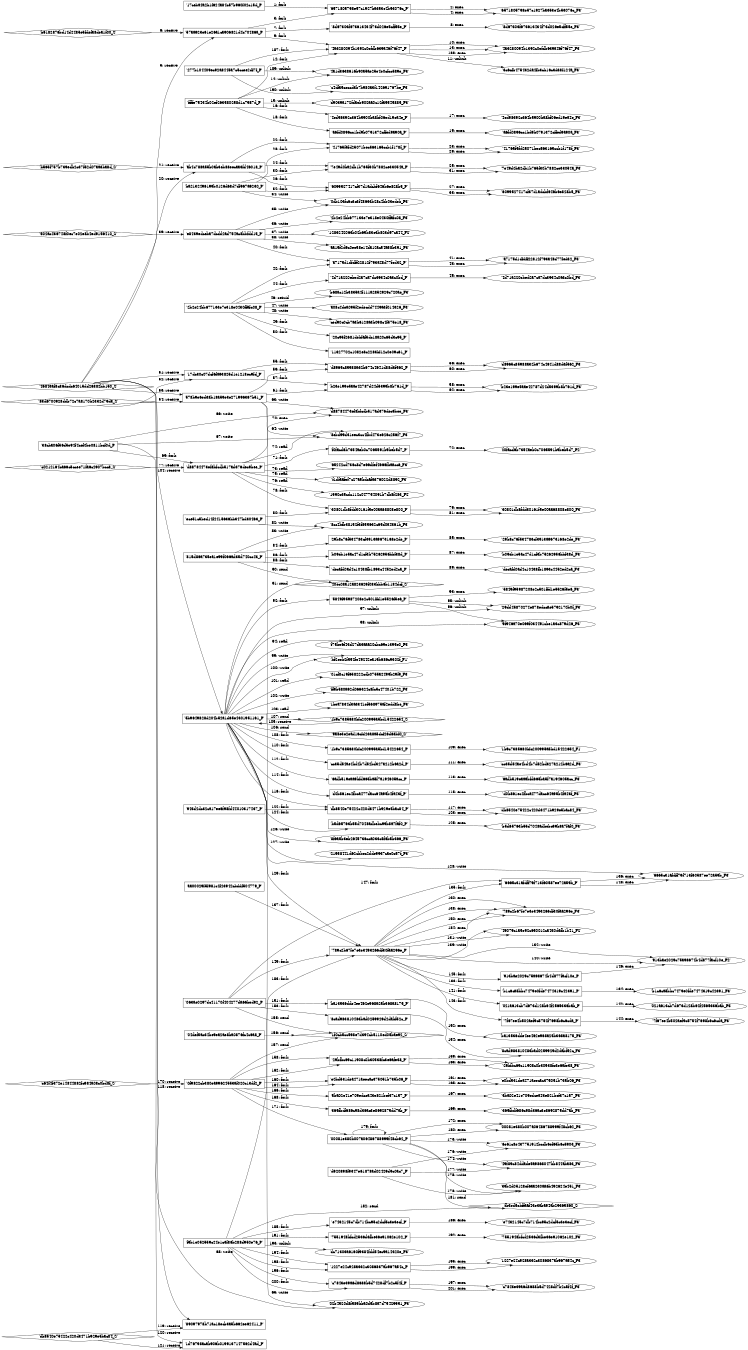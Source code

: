digraph "D:\Learning\Paper\apt\基于CTI的攻击预警\Dataset\攻击图\ASGfromALLCTI\Analyzing attacks taking advantage of the Exchange Server vulnerabilities.dot" {
rankdir="LR"
size="9"
fixedsize="false"
splines="true"
nodesep=0.3
ranksep=0
fontsize=10
overlap="scalexy"
engine= "neato"
	"'17ceba4a2b1f624a84c57b960f02c15d_P'" [node_type=Process shape=box]
	"'6571805798e57c1927ba353e4b53076c_P'" [node_type=Process shape=box]
	"'17ceba4a2b1f624a84c57b960f02c15d_P'" -> "'6571805798e57c1927ba353e4b53076c_P'" [label="1: fork"]
	"'6571805798e57c1927ba353e4b53076c_P'" [node_type=Process shape=box]
	"'6571805798e57c1927ba353e4b53076c_F3'" [node_type=File shape=ellipse]
	"'6571805798e57c1927ba353e4b53076c_P'" -> "'6571805798e57c1927ba353e4b53076c_F3'" [label="2: exec"]
	"'57aa923e61e26a1ca906821d4c70486a_P'" [node_type=Process shape=box]
	"'6571805798e57c1927ba353e4b53076c_P'" [node_type=Process shape=box]
	"'57aa923e61e26a1ca906821d4c70486a_P'" -> "'6571805798e57c1927ba353e4b53076c_P'" [label="3: fork"]
	"'6571805798e57c1927ba353e4b53076c_P'" [node_type=Process shape=box]
	"'6571805798e57c1927ba353e4b53076c_F3'" [node_type=File shape=ellipse]
	"'6571805798e57c1927ba353e4b53076c_P'" -> "'6571805798e57c1927ba353e4b53076c_F3'" [label="4: exec"]
	"'57aa923e61e26a1ca906821d4c70486a_P'" [node_type=Process shape=box]
	"'46843af8c86dcdc64015dd26882bb150_S'" [node_type=Socket shape=diamond]
	"'46843af8c86dcdc64015dd26882bb150_S'" -> "'57aa923e61e26a1ca906821d4c70486a_P'" [label="5: receive"]
	"'57aa923e61e26a1ca906821d4c70486a_P'" [node_type=Process shape=box]
	"'b6182876bd14d2485e5fdefa8dea1f00_S'" [node_type=Socket shape=diamond]
	"'b6182876bd14d2485e5fdefa8dea1f00_S'" -> "'57aa923e61e26a1ca906821d4c70486a_P'" [label="6: receive"]
	"'57aa923e61e26a1ca906821d4c70486a_P'" [node_type=Process shape=box]
	"'8d67303f673613434f73d026e5cff55e_P'" [node_type=Process shape=box]
	"'57aa923e61e26a1ca906821d4c70486a_P'" -> "'8d67303f673613434f73d026e5cff55e_P'" [label="7: fork"]
	"'8d67303f673613434f73d026e5cff55e_P'" [node_type=Process shape=box]
	"'8d67303f673613434f73d026e5cff55e_F3'" [node_type=File shape=ellipse]
	"'8d67303f673613434f73d026e5cff55e_P'" -> "'8d67303f673613434f73d026e5cff55e_F3'" [label="8: exec"]
	"'57aa923e61e26a1ca906821d4c70486a_P'" [node_type=Process shape=box]
	"'4a3280094b1392c0efdb639a46f76f47_P'" [node_type=Process shape=box]
	"'57aa923e61e26a1ca906821d4c70486a_P'" -> "'4a3280094b1392c0efdb639a46f76f47_P'" [label="9: fork"]
	"'4a3280094b1392c0efdb639a46f76f47_P'" [node_type=Process shape=box]
	"'4a3280094b1392c0efdb639a46f76f47_F3'" [node_type=File shape=ellipse]
	"'4a3280094b1392c0efdb639a46f76f47_P'" -> "'4a3280094b1392c0efdb639a46f76f47_F3'" [label="10: exec"]
	"'3c6cfb475432da4fb3cb16c3d38f124a_F3'" [node_type=file shape=ellipse]
	"'4a3280094b1392c0efdb639a46f76f47_P'" [node_type=Process shape=box]
	"'4a3280094b1392c0efdb639a46f76f47_P'" -> "'3c6cfb475432da4fb3cb16c3d38f124a_F3'" [label="11: unlink"]
	"'ffffe75434b02ef263580258d1c7987d_P'" [node_type=Process shape=box]
	"'4a3280094b1392c0efdb639a46f76f47_P'" [node_type=Process shape=box]
	"'ffffe75434b02ef263580258d1c7987d_P'" -> "'4a3280094b1392c0efdb639a46f76f47_P'" [label="12: fork"]
	"'4a3280094b1392c0efdb639a46f76f47_P'" [node_type=Process shape=box]
	"'4a3280094b1392c0efdb639a46f76f47_F3'" [node_type=File shape=ellipse]
	"'4a3280094b1392c0efdb639a46f76f47_P'" -> "'4a3280094b1392c0efdb639a46f76f47_F3'" [label="13: exec"]
	"'4a1d3638616b90a5ae25e4e0cfcc589e_F3'" [node_type=file shape=ellipse]
	"'ffffe75434b02ef263580258d1c7987d_P'" [node_type=Process shape=box]
	"'ffffe75434b02ef263580258d1c7987d_P'" -> "'4a1d3638616b90a5ae25e4e0cfcc589e_F3'" [label="14: unlink"]
	"'d9039a172fdaeb902aa0c12fa5545885_F3'" [node_type=file shape=ellipse]
	"'ffffe75434b02ef263580258d1c7987d_P'" [node_type=Process shape=box]
	"'ffffe75434b02ef263580258d1c7987d_P'" -> "'d9039a172fdaeb902aa0c12fa5545885_F3'" [label="15: unlink"]
	"'ffffe75434b02ef263580258d1c7987d_P'" [node_type=Process shape=box]
	"'4ed98392c364b5900ba8bf06ed19ea4e_P'" [node_type=Process shape=box]
	"'ffffe75434b02ef263580258d1c7987d_P'" -> "'4ed98392c364b5900ba8bf06ed19ea4e_P'" [label="16: fork"]
	"'4ed98392c364b5900ba8bf06ed19ea4e_P'" [node_type=Process shape=box]
	"'4ed98392c364b5900ba8bf06ed19ea4e_F3'" [node_type=File shape=ellipse]
	"'4ed98392c364b5900ba8bf06ed19ea4e_P'" -> "'4ed98392c364b5900ba8bf06ed19ea4e_F3'" [label="17: exec"]
	"'ffffe75434b02ef263580258d1c7987d_P'" [node_type=Process shape=box]
	"'a6fd0896cc1bd9b0791372cffed9a90a_P'" [node_type=Process shape=box]
	"'ffffe75434b02ef263580258d1c7987d_P'" -> "'a6fd0896cc1bd9b0791372cffed9a90a_P'" [label="18: fork"]
	"'a6fd0896cc1bd9b0791372cffed9a90a_P'" [node_type=Process shape=box]
	"'a6fd0896cc1bd9b0791372cffed9a90a_F3'" [node_type=File shape=ellipse]
	"'a6fd0896cc1bd9b0791372cffed9a90a_P'" -> "'a6fd0896cc1bd9b0791372cffed9a90a_F3'" [label="19: exec"]
	"'ab4c788a55b0ab3eb88eecaa3fd46018_P'" [node_type=Process shape=box]
	"'46843af8c86dcdc64015dd26882bb150_S'" [node_type=Socket shape=diamond]
	"'46843af8c86dcdc64015dd26882bb150_S'" -> "'ab4c788a55b0ab3eb88eecaa3fd46018_P'" [label="20: receive"]
	"'ab4c788a55b0ab3eb88eecaa3fd46018_P'" [node_type=Process shape=box]
	"'b565f757b739edb2c37f52d07aa3ba8d_S'" [node_type=Socket shape=diamond]
	"'b565f757b739edb2c37f52d07aa3ba8d_S'" -> "'ab4c788a55b0ab3eb88eecaa3fd46018_P'" [label="21: receive"]
	"'ab4c788a55b0ab3eb88eecaa3fd46018_P'" [node_type=Process shape=box]
	"'41765f5fd25071bec563165ccb1f178f_P'" [node_type=Process shape=box]
	"'ab4c788a55b0ab3eb88eecaa3fd46018_P'" -> "'41765f5fd25071bec563165ccb1f178f_P'" [label="22: fork"]
	"'41765f5fd25071bec563165ccb1f178f_P'" [node_type=Process shape=box]
	"'41765f5fd25071bec563165ccb1f178f_F3'" [node_type=File shape=ellipse]
	"'41765f5fd25071bec563165ccb1f178f_P'" -> "'41765f5fd25071bec563165ccb1f178f_F3'" [label="23: exec"]
	"'ab4c788a55b0ab3eb88eecaa3fd46018_P'" [node_type=Process shape=box]
	"'7e49d0ba2db1b765f30b7882ce33054a_P'" [node_type=Process shape=box]
	"'ab4c788a55b0ab3eb88eecaa3fd46018_P'" -> "'7e49d0ba2db1b765f30b7882ce33054a_P'" [label="24: fork"]
	"'7e49d0ba2db1b765f30b7882ce33054a_P'" [node_type=Process shape=box]
	"'7e49d0ba2db1b765f30b7882ce33054a_F3'" [node_type=File shape=ellipse]
	"'7e49d0ba2db1b765f30b7882ce33054a_P'" -> "'7e49d0ba2db1b765f30b7882ce33054a_F3'" [label="25: exec"]
	"'ab4c788a55b0ab3eb88eecaa3fd46018_P'" [node_type=Process shape=box]
	"'6099527417cf37d1adcbf646b6e828b5_P'" [node_type=Process shape=box]
	"'ab4c788a55b0ab3eb88eecaa3fd46018_P'" -> "'6099527417cf37d1adcbf646b6e828b5_P'" [label="26: fork"]
	"'6099527417cf37d1adcbf646b6e828b5_P'" [node_type=Process shape=box]
	"'6099527417cf37d1adcbf646b6e828b5_F3'" [node_type=File shape=ellipse]
	"'6099527417cf37d1adcbf646b6e828b5_P'" -> "'6099527417cf37d1adcbf646b6e828b5_F3'" [label="27: exec"]
	"'ba2132496199b0126d68d7df967a9230_P'" [node_type=Process shape=box]
	"'41765f5fd25071bec563165ccb1f178f_P'" [node_type=Process shape=box]
	"'ba2132496199b0126d68d7df967a9230_P'" -> "'41765f5fd25071bec563165ccb1f178f_P'" [label="28: fork"]
	"'41765f5fd25071bec563165ccb1f178f_P'" [node_type=Process shape=box]
	"'41765f5fd25071bec563165ccb1f178f_F3'" [node_type=File shape=ellipse]
	"'41765f5fd25071bec563165ccb1f178f_P'" -> "'41765f5fd25071bec563165ccb1f178f_F3'" [label="29: exec"]
	"'ba2132496199b0126d68d7df967a9230_P'" [node_type=Process shape=box]
	"'7e49d0ba2db1b765f30b7882ce33054a_P'" [node_type=Process shape=box]
	"'ba2132496199b0126d68d7df967a9230_P'" -> "'7e49d0ba2db1b765f30b7882ce33054a_P'" [label="30: fork"]
	"'7e49d0ba2db1b765f30b7882ce33054a_P'" [node_type=Process shape=box]
	"'7e49d0ba2db1b765f30b7882ce33054a_F3'" [node_type=File shape=ellipse]
	"'7e49d0ba2db1b765f30b7882ce33054a_P'" -> "'7e49d0ba2db1b765f30b7882ce33054a_F3'" [label="31: exec"]
	"'ba2132496199b0126d68d7df967a9230_P'" [node_type=Process shape=box]
	"'6099527417cf37d1adcbf646b6e828b5_P'" [node_type=Process shape=box]
	"'ba2132496199b0126d68d7df967a9230_P'" -> "'6099527417cf37d1adcbf646b6e828b5_P'" [label="32: fork"]
	"'6099527417cf37d1adcbf646b6e828b5_P'" [node_type=Process shape=box]
	"'6099527417cf37d1adcbf646b6e828b5_F3'" [node_type=File shape=ellipse]
	"'6099527417cf37d1adcbf646b6e828b5_P'" -> "'6099527417cf37d1adcbf646b6e828b5_F3'" [label="33: exec"]
	"'0db103fc6c3c3f48633b28c4bb03edeb_F3'" [node_type=file shape=ellipse]
	"'ba2132496199b0126d68d7df967a9230_P'" [node_type=Process shape=box]
	"'ba2132496199b0126d68d7df967a9230_P'" -> "'0db103fc6c3c3f48633b28c4bb03edeb_F3'" [label="34: write"]
	"'0db103fc6c3c3f48633b28c4bb03edeb_F3'" [node_type=file shape=ellipse]
	"'e8439edceba7dcdd2ad754ac8bbfdd15_P'" [node_type=Process shape=box]
	"'e8439edceba7dcdd2ad754ac8bbfdd15_P'" -> "'0db103fc6c3c3f48633b28c4bb03edeb_F3'" [label="35: write"]
	"'2b2e24bb677133e7e318e0430ffafc08_F3'" [node_type=file shape=ellipse]
	"'e8439edceba7dcdd2ad754ac8bbfdd15_P'" [node_type=Process shape=box]
	"'e8439edceba7dcdd2ad754ac8bbfdd15_P'" -> "'2b2e24bb677133e7e318e0430ffafc08_F3'" [label="36: write"]
	"'1283242063b02b65b83e3b823d97ca44_F2'" [node_type=file shape=ellipse]
	"'e8439edceba7dcdd2ad754ac8bbfdd15_P'" [node_type=Process shape=box]
	"'e8439edceba7dcdd2ad754ac8bbfdd15_P'" -> "'1283242063b02b65b83e3b823d97ca44_F2'" [label="37: write"]
	"'aa15f2d9c0ee58e14da12ac54a58b391_F3'" [node_type=file shape=ellipse]
	"'e8439edceba7dcdd2ad754ac8bbfdd15_P'" [node_type=Process shape=box]
	"'e8439edceba7dcdd2ad754ac8bbfdd15_P'" -> "'aa15f2d9c0ee58e14da12ac54a58b391_F3'" [label="38: write"]
	"'e8439edceba7dcdd2ad754ac8bbfdd15_P'" [node_type=Process shape=box]
	"'502ac436748f0ec7e02e8b4ed9156410_S'" [node_type=Socket shape=diamond]
	"'502ac436748f0ec7e02e8b4ed9156410_S'" -> "'e8439edceba7dcdd2ad754ac8bbfdd15_P'" [label="39: receive"]
	"'e8439edceba7dcdd2ad754ac8bbfdd15_P'" [node_type=Process shape=box]
	"'a7175d1dfdff22812f793a48d77fed32_P'" [node_type=Process shape=box]
	"'e8439edceba7dcdd2ad754ac8bbfdd15_P'" -> "'a7175d1dfdff22812f793a48d77fed32_P'" [label="40: fork"]
	"'a7175d1dfdff22812f793a48d77fed32_P'" [node_type=Process shape=box]
	"'a7175d1dfdff22812f793a48d77fed32_F3'" [node_type=File shape=ellipse]
	"'a7175d1dfdff22812f793a48d77fed32_P'" -> "'a7175d1dfdff22812f793a48d77fed32_F3'" [label="41: exec"]
	"'2b2e24bb677133e7e318e0430ffafc08_P'" [node_type=Process shape=box]
	"'a7175d1dfdff22812f793a48d77fed32_P'" [node_type=Process shape=box]
	"'2b2e24bb677133e7e318e0430ffafc08_P'" -> "'a7175d1dfdff22812f793a48d77fed32_P'" [label="42: fork"]
	"'a7175d1dfdff22812f793a48d77fed32_P'" [node_type=Process shape=box]
	"'a7175d1dfdff22812f793a48d77fed32_F3'" [node_type=File shape=ellipse]
	"'a7175d1dfdff22812f793a48d77fed32_P'" -> "'a7175d1dfdff22812f793a48d77fed32_F3'" [label="43: exec"]
	"'2b2e24bb677133e7e318e0430ffafc08_P'" [node_type=Process shape=box]
	"'4d71a220ebed2a7ca7dc3934c0a3c0bd_P'" [node_type=Process shape=box]
	"'2b2e24bb677133e7e318e0430ffafc08_P'" -> "'4d71a220ebed2a7ca7dc3934c0a3c0bd_P'" [label="44: fork"]
	"'4d71a220ebed2a7ca7dc3934c0a3c0bd_P'" [node_type=Process shape=box]
	"'4d71a220ebed2a7ca7dc3934c0a3c0bd_F3'" [node_type=File shape=ellipse]
	"'4d71a220ebed2a7ca7dc3934c0a3c0bd_P'" -> "'4d71a220ebed2a7ca7dc3934c0a3c0bd_F3'" [label="45: exec"]
	"'b68ac12b3835a4f111a2852929c720ae_F3'" [node_type=file shape=ellipse]
	"'2b2e24bb677133e7e318e0430ffafc08_P'" [node_type=Process shape=box]
	"'2b2e24bb677133e7e318e0430ffafc08_P'" -> "'b68ac12b3835a4f111a2852929c720ae_F3'" [label="46: setuid"]
	"'a08c4dea095f2edecdd7449a3f014326_F3'" [node_type=file shape=ellipse]
	"'2b2e24bb677133e7e318e0430ffafc08_P'" [node_type=Process shape=box]
	"'2b2e24bb677133e7e318e0430ffafc08_P'" -> "'a08c4dea095f2edecdd7449a3f014326_F3'" [label="47: write"]
	"'ced90c0cb7a3b6128a3b098c4f575e18_F3'" [node_type=file shape=ellipse]
	"'2b2e24bb677133e7e318e0430ffafc08_P'" [node_type=Process shape=box]
	"'2b2e24bb677133e7e318e0430ffafc08_P'" -> "'ced90c0cb7a3b6128a3b098c4f575e18_F3'" [label="48: write"]
	"'2b2e24bb677133e7e318e0430ffafc08_P'" [node_type=Process shape=box]
	"'20c95f2681debfaf5dc18a20c65d3c95_P'" [node_type=Process shape=box]
	"'2b2e24bb677133e7e318e0430ffafc08_P'" -> "'20c95f2681debfaf5dc18a20c65d3c95_P'" [label="49: fork"]
	"'2b2e24bb677133e7e318e0430ffafc08_P'" [node_type=Process shape=box]
	"'11327702c1082e8c2283bf12c0e09c61_P'" [node_type=Process shape=box]
	"'2b2e24bb677133e7e318e0430ffafc08_P'" -> "'11327702c1082e8c2283bf12c0e09c61_P'" [label="50: fork"]
	"'17dc30c07dcf6fa93825d1e1218ec9fd_P'" [node_type=Process shape=box]
	"'46843af8c86dcdc64015dd26882bb150_S'" [node_type=Socket shape=diamond]
	"'46843af8c86dcdc64015dd26882bb150_S'" -> "'17dc30c07dcf6fa93825d1e1218ec9fd_P'" [label="51: receive"]
	"'17dc30c07dcf6fa93825d1e1218ec9fd_P'" [node_type=Process shape=box]
	"'83d6700928ddb72c7a8170b2332d79d3_S'" [node_type=Socket shape=diamond]
	"'83d6700928ddb72c7a8170b2332d79d3_S'" -> "'17dc30c07dcf6fa93825d1e1218ec9fd_P'" [label="52: receive"]
	"'578b9e6ed38b18a59e3e271996367b51_P'" [node_type=Process shape=box]
	"'46843af8c86dcdc64015dd26882bb150_S'" [node_type=Socket shape=diamond]
	"'46843af8c86dcdc64015dd26882bb150_S'" -> "'578b9e6ed38b18a59e3e271996367b51_P'" [label="53: receive"]
	"'578b9e6ed38b18a59e3e271996367b51_P'" [node_type=Process shape=box]
	"'83d6700928ddb72c7a8170b2332d79d3_S'" [node_type=Socket shape=diamond]
	"'83d6700928ddb72c7a8170b2332d79d3_S'" -> "'578b9e6ed38b18a59e3e271996367b51_P'" [label="54: receive"]
	"'17dc30c07dcf6fa93825d1e1218ec9fd_P'" [node_type=Process shape=box]
	"'d8965c85988a32b674c4641d88d3f562_P'" [node_type=Process shape=box]
	"'17dc30c07dcf6fa93825d1e1218ec9fd_P'" -> "'d8965c85988a32b674c4641d88d3f562_P'" [label="55: fork"]
	"'d8965c85988a32b674c4641d88d3f562_P'" [node_type=Process shape=box]
	"'d8965c85988a32b674c4641d88d3f562_F3'" [node_type=File shape=ellipse]
	"'d8965c85988a32b674c4641d88d3f562_P'" -> "'d8965c85988a32b674c4641d88d3f562_F3'" [label="56: exec"]
	"'17dc30c07dcf6fa93825d1e1218ec9fd_P'" [node_type=Process shape=box]
	"'b23e199e5aae42787d24d5399b8b761d_P'" [node_type=Process shape=box]
	"'17dc30c07dcf6fa93825d1e1218ec9fd_P'" -> "'b23e199e5aae42787d24d5399b8b761d_P'" [label="57: fork"]
	"'b23e199e5aae42787d24d5399b8b761d_P'" [node_type=Process shape=box]
	"'b23e199e5aae42787d24d5399b8b761d_F3'" [node_type=File shape=ellipse]
	"'b23e199e5aae42787d24d5399b8b761d_P'" -> "'b23e199e5aae42787d24d5399b8b761d_F3'" [label="58: exec"]
	"'578b9e6ed38b18a59e3e271996367b51_P'" [node_type=Process shape=box]
	"'d8965c85988a32b674c4641d88d3f562_P'" [node_type=Process shape=box]
	"'578b9e6ed38b18a59e3e271996367b51_P'" -> "'d8965c85988a32b674c4641d88d3f562_P'" [label="59: fork"]
	"'d8965c85988a32b674c4641d88d3f562_P'" [node_type=Process shape=box]
	"'d8965c85988a32b674c4641d88d3f562_F3'" [node_type=File shape=ellipse]
	"'d8965c85988a32b674c4641d88d3f562_P'" -> "'d8965c85988a32b674c4641d88d3f562_F3'" [label="60: exec"]
	"'578b9e6ed38b18a59e3e271996367b51_P'" [node_type=Process shape=box]
	"'b23e199e5aae42787d24d5399b8b761d_P'" [node_type=Process shape=box]
	"'578b9e6ed38b18a59e3e271996367b51_P'" -> "'b23e199e5aae42787d24d5399b8b761d_P'" [label="61: fork"]
	"'b23e199e5aae42787d24d5399b8b761d_P'" [node_type=Process shape=box]
	"'b23e199e5aae42787d24d5399b8b761d_F3'" [node_type=File shape=ellipse]
	"'b23e199e5aae42787d24d5399b8b761d_P'" -> "'b23e199e5aae42787d24d5399b8b761d_F3'" [label="62: exec"]
	"'d88784473ef8bfcdb517ad376dec9bee_F3'" [node_type=file shape=ellipse]
	"'578b9e6ed38b18a59e3e271996367b51_P'" [node_type=Process shape=box]
	"'578b9e6ed38b18a59e3e271996367b51_P'" -> "'d88784473ef8bfcdb517ad376dec9bee_F3'" [label="63: write"]
	"'8ebd99d31eec3cc4fbd473e626c256f7_F3'" [node_type=file shape=ellipse]
	"'578b9e6ed38b18a59e3e271996367b51_P'" [node_type=Process shape=box]
	"'578b9e6ed38b18a59e3e271996367b51_P'" -> "'8ebd99d31eec3cc4fbd473e626c256f7_F3'" [label="64: write"]
	"'02b4520d8f589bba0d5b8a7d75429951_F3'" [node_type=file shape=ellipse]
	"'578b9e6ed38b18a59e3e271996367b51_P'" [node_type=Process shape=box]
	"'578b9e6ed38b18a59e3e271996367b51_P'" -> "'02b4520d8f589bba0d5b8a7d75429951_F3'" [label="65: write"]
	"'d88784473ef8bfcdb517ad376dec9bee_F3'" [node_type=file shape=ellipse]
	"'38cba06f56d5e94f4cef0be0811bcf0d_P'" [node_type=Process shape=box]
	"'38cba06f56d5e94f4cef0be0811bcf0d_P'" -> "'d88784473ef8bfcdb517ad376dec9bee_F3'" [label="66: write"]
	"'8ebd99d31eec3cc4fbd473e626c256f7_F3'" [node_type=file shape=ellipse]
	"'38cba06f56d5e94f4cef0be0811bcf0d_P'" [node_type=Process shape=box]
	"'38cba06f56d5e94f4cef0be0811bcf0d_P'" -> "'8ebd99d31eec3cc4fbd473e626c256f7_F3'" [label="67: write"]
	"'02b4520d8f589bba0d5b8a7d75429951_F3'" [node_type=file shape=ellipse]
	"'38cba06f56d5e94f4cef0be0811bcf0d_P'" [node_type=Process shape=box]
	"'38cba06f56d5e94f4cef0be0811bcf0d_P'" -> "'02b4520d8f589bba0d5b8a7d75429951_F3'" [label="68: write"]
	"'38cba06f56d5e94f4cef0be0811bcf0d_P'" [node_type=Process shape=box]
	"'d88784473ef8bfcdb517ad376dec9bee_P'" [node_type=Process shape=box]
	"'38cba06f56d5e94f4cef0be0811bcf0d_P'" -> "'d88784473ef8bfcdb517ad376dec9bee_P'" [label="69: fork"]
	"'d88784473ef8bfcdb517ad376dec9bee_P'" [node_type=Process shape=box]
	"'d88784473ef8bfcdb517ad376dec9bee_F3'" [node_type=File shape=ellipse]
	"'d88784473ef8bfcdb517ad376dec9bee_P'" -> "'d88784473ef8bfcdb517ad376dec9bee_F3'" [label="70: exec"]
	"'d88784473ef8bfcdb517ad376dec9bee_P'" [node_type=Process shape=box]
	"'f0facd6b7354aeb0c7065591b9beb5d7_P'" [node_type=Process shape=box]
	"'d88784473ef8bfcdb517ad376dec9bee_P'" -> "'f0facd6b7354aeb0c7065591b9beb5d7_P'" [label="71: fork"]
	"'f0facd6b7354aeb0c7065591b9beb5d7_P'" [node_type=Process shape=box]
	"'f0facd6b7354aeb0c7065591b9beb5d7_F2'" [node_type=File shape=ellipse]
	"'f0facd6b7354aeb0c7065591b9beb5d7_P'" -> "'f0facd6b7354aeb0c7065591b9beb5d7_F2'" [label="72: exec"]
	"'65242cd736c8d7e66dfef4666fbaacc6_F3'" [node_type=file shape=ellipse]
	"'d88784473ef8bfcdb517ad376dec9bee_P'" [node_type=Process shape=box]
	"'d88784473ef8bfcdb517ad376dec9bee_P'" -> "'65242cd736c8d7e66dfef4666fbaacc6_F3'" [label="73: read"]
	"'8ebd99d31eec3cc4fbd473e626c256f7_F3'" [node_type=file shape=ellipse]
	"'d88784473ef8bfcdb517ad376dec9bee_P'" [node_type=Process shape=box]
	"'d88784473ef8bfcdb517ad376dec9bee_P'" -> "'8ebd99d31eec3cc4fbd473e626c256f7_F3'" [label="74: read"]
	"'f1dfaafef7c27a5bdcafa376022d8892_F3'" [node_type=file shape=ellipse]
	"'d88784473ef8bfcdb517ad376dec9bee_P'" [node_type=Process shape=box]
	"'d88784473ef8bfcdb517ad376dec9bee_P'" -> "'f1dfaafef7c27a5bdcafa376022d8892_F3'" [label="75: read"]
	"'1990c35cdc112c047754091b7db8f283_F2'" [node_type=file shape=ellipse]
	"'d88784473ef8bfcdb517ad376dec9bee_P'" [node_type=Process shape=box]
	"'d88784473ef8bfcdb517ad376dec9bee_P'" -> "'1990c35cdc112c047754091b7db8f283_F2'" [label="76: read"]
	"'d88784473ef8bfcdb517ad376dec9bee_P'" [node_type=Process shape=box]
	"'c0212164ca66c5ccee71fa6c2907bcc8_S'" [node_type=Socket shape=diamond]
	"'c0212164ca66c5ccee71fa6c2907bcc8_S'" -> "'d88784473ef8bfcdb517ad376dec9bee_P'" [label="77: receive"]
	"'d88784473ef8bfcdb517ad376dec9bee_P'" [node_type=Process shape=box]
	"'30801db8fdd30161f5e00aa68808e800_P'" [node_type=Process shape=box]
	"'d88784473ef8bfcdb517ad376dec9bee_P'" -> "'30801db8fdd30161f5e00aa68808e800_P'" [label="78: fork"]
	"'30801db8fdd30161f5e00aa68808e800_P'" [node_type=Process shape=box]
	"'30801db8fdd30161f5e00aa68808e800_F3'" [node_type=File shape=ellipse]
	"'30801db8fdd30161f5e00aa68808e800_P'" -> "'30801db8fdd30161f5e00aa68808e800_F3'" [label="79: exec"]
	"'ece51c5bed14f2415636bb347bd30463_P'" [node_type=Process shape=box]
	"'30801db8fdd30161f5e00aa68808e800_P'" [node_type=Process shape=box]
	"'ece51c5bed14f2415636bb347bd30463_P'" -> "'30801db8fdd30161f5e00aa68808e800_P'" [label="80: fork"]
	"'30801db8fdd30161f5e00aa68808e800_P'" [node_type=Process shape=box]
	"'30801db8fdd30161f5e00aa68808e800_F3'" [node_type=File shape=ellipse]
	"'30801db8fdd30161f5e00aa68808e800_P'" -> "'30801db8fdd30161f5e00aa68808e800_F3'" [label="81: exec"]
	"'8cc4bfb38152f3f855632c65d0a4361b_F3'" [node_type=file shape=ellipse]
	"'ece51c5bed14f2415636bb347bd30463_P'" [node_type=Process shape=box]
	"'ece51c5bed14f2415636bb347bd30463_P'" -> "'8cc4bfb38152f3f855632c65d0a4361b_F3'" [label="82: write"]
	"'8cc4bfb38152f3f855632c65d0a4361b_F3'" [node_type=file shape=ellipse]
	"'815d86a735ea1e99f066ad35d740cc43_P'" [node_type=Process shape=box]
	"'815d86a735ea1e99f066ad35d740cc43_P'" -> "'8cc4bfb38152f3f855632c65d0a4361b_F3'" [label="83: write"]
	"'815d86a735ea1e99f066ad35d740cc43_P'" [node_type=Process shape=box]
	"'29b8c76f534783cf3913a9673168e2de_P'" [node_type=Process shape=box]
	"'815d86a735ea1e99f066ad35d740cc43_P'" -> "'29b8c76f534783cf3913a9673168e2de_P'" [label="84: fork"]
	"'29b8c76f534783cf3913a9673168e2de_P'" [node_type=Process shape=box]
	"'29b8c76f534783cf3913a9673168e2de_F3'" [node_type=File shape=ellipse]
	"'29b8c76f534783cf3913a9673168e2de_P'" -> "'29b8c76f534783cf3913a9673168e2de_F3'" [label="85: exec"]
	"'815d86a735ea1e99f066ad35d740cc43_P'" [node_type=Process shape=box]
	"'b09eb1e5ac47d1cf3b75262956bbf38d_P'" [node_type=Process shape=box]
	"'815d86a735ea1e99f066ad35d740cc43_P'" -> "'b09eb1e5ac47d1cf3b75262956bbf38d_P'" [label="86: fork"]
	"'b09eb1e5ac47d1cf3b75262956bbf38d_P'" [node_type=Process shape=box]
	"'b09eb1e5ac47d1cf3b75262956bbf38d_F3'" [node_type=File shape=ellipse]
	"'b09eb1e5ac47d1cf3b75262956bbf38d_P'" -> "'b09eb1e5ac47d1cf3b75262956bbf38d_F3'" [label="87: exec"]
	"'815d86a735ea1e99f066ad35d740cc43_P'" [node_type=Process shape=box]
	"'decafd0ad4c10438fb1893c4452ed2ca_P'" [node_type=Process shape=box]
	"'815d86a735ea1e99f066ad35d740cc43_P'" -> "'decafd0ad4c10438fb1893c4452ed2ca_P'" [label="88: fork"]
	"'decafd0ad4c10438fb1893c4452ed2ca_P'" [node_type=Process shape=box]
	"'decafd0ad4c10438fb1893c4452ed2ca_F3'" [node_type=File shape=ellipse]
	"'decafd0ad4c10438fb1893c4452ed2ca_P'" -> "'decafd0ad4c10438fb1893c4452ed2ca_F3'" [label="89: exec"]
	"'40ec08a12a823629f083bbb6b1184dcf_S'" [node_type=Socket shape=diamond]
	"'815d86a735ea1e99f066ad35d740cc43_P'" [node_type=Process shape=box]
	"'815d86a735ea1e99f066ad35d740cc43_P'" -> "'40ec08a12a823629f083bbb6b1184dcf_S'" [label="90: send"]
	"'40ec08a12a823629f083bbb6b1184dcf_S'" [node_type=Socket shape=diamond]
	"'5b9649828d204b52a1d65e4301951161_P'" [node_type=Process shape=box]
	"'5b9649828d204b52a1d65e4301951161_P'" -> "'40ec08a12a823629f083bbb6b1184dcf_S'" [label="91: send"]
	"'5b9649828d204b52a1d65e4301951161_P'" [node_type=Process shape=box]
	"'5849f95987208e2c501ffd1e5526f5e6_P'" [node_type=Process shape=box]
	"'5b9649828d204b52a1d65e4301951161_P'" -> "'5849f95987208e2c501ffd1e5526f5e6_P'" [label="92: fork"]
	"'5849f95987208e2c501ffd1e5526f5e6_P'" [node_type=Process shape=box]
	"'5849f95987208e2c501ffd1e5526f5e6_F3'" [node_type=File shape=ellipse]
	"'5849f95987208e2c501ffd1e5526f5e6_P'" -> "'5849f95987208e2c501ffd1e5526f5e6_F3'" [label="93: exec"]
	"'f75be6f43d27da3aaa20cbc69e1395e0_F3'" [node_type=file shape=ellipse]
	"'5b9649828d204b52a1d65e4301951161_P'" [node_type=Process shape=box]
	"'5b9649828d204b52a1d65e4301951161_P'" -> "'f75be6f43d27da3aaa20cbc69e1395e0_F3'" [label="94: read"]
	"'29dd45870274e878edccae5792170b0f_F3'" [node_type=file shape=ellipse]
	"'5849f95987208e2c501ffd1e5526f5e6_P'" [node_type=Process shape=box]
	"'5849f95987208e2c501ffd1e5526f5e6_P'" -> "'29dd45870274e878edccae5792170b0f_F3'" [label="95: unlink"]
	"'9f946a70e069f034491cbe1a3c879d26_F3'" [node_type=file shape=ellipse]
	"'5849f95987208e2c501ffd1e5526f5e6_P'" [node_type=Process shape=box]
	"'5849f95987208e2c501ffd1e5526f5e6_P'" -> "'9f946a70e069f034491cbe1a3c879d26_F3'" [label="96: unlink"]
	"'29dd45870274e878edccae5792170b0f_F3'" [node_type=file shape=ellipse]
	"'5b9649828d204b52a1d65e4301951161_P'" [node_type=Process shape=box]
	"'5b9649828d204b52a1d65e4301951161_P'" -> "'29dd45870274e878edccae5792170b0f_F3'" [label="97: unlink"]
	"'9f946a70e069f034491cbe1a3c879d26_F3'" [node_type=file shape=ellipse]
	"'5b9649828d204b52a1d65e4301951161_P'" [node_type=Process shape=box]
	"'5b9649828d204b52a1d65e4301951161_P'" -> "'9f946a70e069f034491cbe1a3c879d26_F3'" [label="98: unlink"]
	"'bf2eeb2f554fe49242ea19b686c9302f_F1'" [node_type=file shape=ellipse]
	"'5b9649828d204b52a1d65e4301951161_P'" [node_type=Process shape=box]
	"'5b9649828d204b52a1d65e4301951161_P'" -> "'bf2eeb2f554fe49242ea19b686c9302f_F1'" [label="99: write"]
	"'bf2eeb2f554fe49242ea19b686c9302f_F1'" [node_type=file shape=ellipse]
	"'5b9649828d204b52a1d65e4301951161_P'" [node_type=Process shape=box]
	"'5b9649828d204b52a1d65e4301951161_P'" -> "'bf2eeb2f554fe49242ea19b686c9302f_F1'" [label="100: write"]
	"'01cf8c19f658222cdb0755a2499b29f9_F3'" [node_type=file shape=ellipse]
	"'5b9649828d204b52a1d65e4301951161_P'" [node_type=Process shape=box]
	"'5b9649828d204b52a1d65e4301951161_P'" -> "'01cf8c19f658222cdb0755a2499b29f9_F3'" [label="101: read"]
	"'ff9b580a92d066324c8fc5c47401b722_F3'" [node_type=file shape=ellipse]
	"'5b9649828d204b52a1d65e4301951161_P'" [node_type=Process shape=box]
	"'5b9649828d204b52a1d65e4301951161_P'" -> "'ff9b580a92d066324c8fc5c47401b722_F3'" [label="102: write"]
	"'1bea7834d3a3341ef568975af2edd8be_F3'" [node_type=file shape=ellipse]
	"'5b9649828d204b52a1d65e4301951161_P'" [node_type=Process shape=box]
	"'5b9649828d204b52a1d65e4301951161_P'" -> "'1bea7834d3a3341ef568975af2edd8be_F3'" [label="103: read"]
	"'5b9649828d204b52a1d65e4301951161_P'" [node_type=Process shape=box]
	"'46843af8c86dcdc64015dd26882bb150_S'" [node_type=Socket shape=diamond]
	"'46843af8c86dcdc64015dd26882bb150_S'" -> "'5b9649828d204b52a1d65e4301951161_P'" [label="104: receive"]
	"'5b9649828d204b52a1d65e4301951161_P'" [node_type=Process shape=box]
	"'1b9c7385680bfc200995a5bd15422654_S'" [node_type=Socket shape=diamond]
	"'1b9c7385680bfc200995a5bd15422654_S'" -> "'5b9649828d204b52a1d65e4301951161_P'" [label="105: receive"]
	"'9a8e3e2ead16cfd23a8a5dcf26d68bf0_S'" [node_type=Socket shape=diamond]
	"'5b9649828d204b52a1d65e4301951161_P'" [node_type=Process shape=box]
	"'5b9649828d204b52a1d65e4301951161_P'" -> "'9a8e3e2ead16cfd23a8a5dcf26d68bf0_S'" [label="106: send"]
	"'1b9c7385680bfc200995a5bd15422654_S'" [node_type=Socket shape=diamond]
	"'5b9649828d204b52a1d65e4301951161_P'" [node_type=Process shape=box]
	"'5b9649828d204b52a1d65e4301951161_P'" -> "'1b9c7385680bfc200995a5bd15422654_S'" [label="107: send"]
	"'5b9649828d204b52a1d65e4301951161_P'" [node_type=Process shape=box]
	"'1b9c7385680bfc200995a5bd15422654_P'" [node_type=Process shape=box]
	"'5b9649828d204b52a1d65e4301951161_P'" -> "'1b9c7385680bfc200995a5bd15422654_P'" [label="108: fork"]
	"'1b9c7385680bfc200995a5bd15422654_P'" [node_type=Process shape=box]
	"'1b9c7385680bfc200995a5bd15422654_F1'" [node_type=File shape=ellipse]
	"'1b9c7385680bfc200995a5bd15422654_P'" -> "'1b9c7385680bfc200995a5bd15422654_F1'" [label="109: exec"]
	"'5b9649828d204b52a1d65e4301951161_P'" [node_type=Process shape=box]
	"'cc35d54ae4bd4b7d52bd327a212b6a2d_P'" [node_type=Process shape=box]
	"'5b9649828d204b52a1d65e4301951161_P'" -> "'cc35d54ae4bd4b7d52bd327a212b6a2d_P'" [label="110: fork"]
	"'cc35d54ae4bd4b7d52bd327a212b6a2d_P'" [node_type=Process shape=box]
	"'cc35d54ae4bd4b7d52bd327a212b6a2d_F3'" [node_type=File shape=ellipse]
	"'cc35d54ae4bd4b7d52bd327a212b6a2d_P'" -> "'cc35d54ae4bd4b7d52bd327a212b6a2d_F3'" [label="111: exec"]
	"'5b9649828d204b52a1d65e4301951161_P'" [node_type=Process shape=box]
	"'6adb519eaa9bfd665ba5f7a194605acc_P'" [node_type=Process shape=box]
	"'5b9649828d204b52a1d65e4301951161_P'" -> "'6adb519eaa9bfd665ba5f7a194605acc_P'" [label="112: fork"]
	"'6adb519eaa9bfd665ba5f7a194605acc_P'" [node_type=Process shape=box]
	"'6adb519eaa9bfd665ba5f7a194605acc_F3'" [node_type=File shape=ellipse]
	"'6adb519eaa9bfd665ba5f7a194605acc_P'" -> "'6adb519eaa9bfd665ba5f7a194605acc_F3'" [label="113: exec"]
	"'5b9649828d204b52a1d65e4301951161_P'" [node_type=Process shape=box]
	"'d0b861ec4fbca477dacc64a95b4fa43f_P'" [node_type=Process shape=box]
	"'5b9649828d204b52a1d65e4301951161_P'" -> "'d0b861ec4fbca477dacc64a95b4fa43f_P'" [label="114: fork"]
	"'d0b861ec4fbca477dacc64a95b4fa43f_P'" [node_type=Process shape=box]
	"'d0b861ec4fbca477dacc64a95b4fa43f_F3'" [node_type=File shape=ellipse]
	"'d0b861ec4fbca477dacc64a95b4fa43f_P'" -> "'d0b861ec4fbca477dacc64a95b4fa43f_F3'" [label="115: exec"]
	"'5b9649828d204b52a1d65e4301951161_P'" [node_type=Process shape=box]
	"'db8540e75422c420d3471b929e5bac84_P'" [node_type=Process shape=box]
	"'5b9649828d204b52a1d65e4301951161_P'" -> "'db8540e75422c420d3471b929e5bac84_P'" [label="116: fork"]
	"'db8540e75422c420d3471b929e5bac84_P'" [node_type=Process shape=box]
	"'db8540e75422c420d3471b929e5bac84_F3'" [node_type=File shape=ellipse]
	"'db8540e75422c420d3471b929e5bac84_P'" -> "'db8540e75422c420d3471b929e5bac84_F3'" [label="117: exec"]
	"'89097978b71ac18ecb3a5b662ee62411_P'" [node_type=Process shape=box]
	"'46843af8c86dcdc64015dd26882bb150_S'" [node_type=Socket shape=diamond]
	"'46843af8c86dcdc64015dd26882bb150_S'" -> "'89097978b71ac18ecb3a5b662ee62411_P'" [label="118: receive"]
	"'89097978b71ac18ecb3a5b662ee62411_P'" [node_type=Process shape=box]
	"'db8540e75422c420d3471b929e5bac84_S'" [node_type=Socket shape=diamond]
	"'db8540e75422c420d3471b929e5bac84_S'" -> "'89097978b71ac18ecb3a5b662ee62411_P'" [label="119: receive"]
	"'1d76798acab906b0199137147562d4ad_P'" [node_type=Process shape=box]
	"'46843af8c86dcdc64015dd26882bb150_S'" [node_type=Socket shape=diamond]
	"'46843af8c86dcdc64015dd26882bb150_S'" -> "'1d76798acab906b0199137147562d4ad_P'" [label="120: receive"]
	"'1d76798acab906b0199137147562d4ad_P'" [node_type=Process shape=box]
	"'db8540e75422c420d3471b929e5bac84_S'" [node_type=Socket shape=diamond]
	"'db8540e75422c420d3471b929e5bac84_S'" -> "'1d76798acab906b0199137147562d4ad_P'" [label="121: receive"]
	"'943d2dc32ca17ee6f98fd44010317437_P'" [node_type=Process shape=box]
	"'db8540e75422c420d3471b929e5bac84_P'" [node_type=Process shape=box]
	"'943d2dc32ca17ee6f98fd44010317437_P'" -> "'db8540e75422c420d3471b929e5bac84_P'" [label="122: fork"]
	"'db8540e75422c420d3471b929e5bac84_P'" [node_type=Process shape=box]
	"'db8540e75422c420d3471b929e5bac84_F3'" [node_type=File shape=ellipse]
	"'db8540e75422c420d3471b929e5bac84_P'" -> "'db8540e75422c420d3471b929e5bac84_F3'" [label="123: exec"]
	"'5b9649828d204b52a1d65e4301951161_P'" [node_type=Process shape=box]
	"'b5d65763b55d7048adbebc99b8a7faf0_P'" [node_type=Process shape=box]
	"'5b9649828d204b52a1d65e4301951161_P'" -> "'b5d65763b55d7048adbebc99b8a7faf0_P'" [label="124: fork"]
	"'b5d65763b55d7048adbebc99b8a7faf0_P'" [node_type=Process shape=box]
	"'b5d65763b55d7048adbebc99b8a7faf0_F3'" [node_type=File shape=ellipse]
	"'b5d65763b55d7048adbebc99b8a7faf0_P'" -> "'b5d65763b55d7048adbebc99b8a7faf0_F3'" [label="125: exec"]
	"'8f6a5b3eb2645736cca033c5f6b5b366_F3'" [node_type=file shape=ellipse]
	"'5b9649828d204b52a1d65e4301951161_P'" [node_type=Process shape=box]
	"'5b9649828d204b52a1d65e4301951161_P'" -> "'8f6a5b3eb2645736cca033c5f6b5b366_F3'" [label="126: write"]
	"'21558441d62cbbec2dde9937cae0c57f_F3'" [node_type=file shape=ellipse]
	"'5b9649828d204b52a1d65e4301951161_P'" [node_type=Process shape=box]
	"'5b9649828d204b52a1d65e4301951161_P'" -> "'21558441d62cbbec2dde9937cae0c57f_F3'" [label="127: write"]
	"'6665c31afdff79f713f60587ee72a59b_F3'" [node_type=file shape=ellipse]
	"'5b9649828d204b52a1d65e4301951161_P'" [node_type=Process shape=box]
	"'5b9649828d204b52a1d65e4301951161_P'" -> "'6665c31afdff79f713f60587ee72a59b_F3'" [label="128: write"]
	"'5b9649828d204b52a1d65e4301951161_P'" [node_type=Process shape=box]
	"'789c2b67fe7e3e3493266df30faa296e_P'" [node_type=Process shape=box]
	"'5b9649828d204b52a1d65e4301951161_P'" -> "'789c2b67fe7e3e3493266df30faa296e_P'" [label="129: fork"]
	"'789c2b67fe7e3e3493266df30faa296e_P'" [node_type=Process shape=box]
	"'789c2b67fe7e3e3493266df30faa296e_F3'" [node_type=File shape=ellipse]
	"'789c2b67fe7e3e3493266df30faa296e_P'" -> "'789c2b67fe7e3e3493266df30faa296e_F3'" [label="130: exec"]
	"'49079c1a5e92c650012ca430d3fb1b41_F2'" [node_type=file shape=ellipse]
	"'789c2b67fe7e3e3493266df30faa296e_P'" [node_type=Process shape=box]
	"'789c2b67fe7e3e3493266df30faa296e_P'" -> "'49079c1a5e92c650012ca430d3fb1b41_F2'" [label="131: write"]
	"'913bae2029c75a98674b4d877facf10e_F2'" [node_type=file shape=ellipse]
	"'789c2b67fe7e3e3493266df30faa296e_P'" [node_type=Process shape=box]
	"'789c2b67fe7e3e3493266df30faa296e_P'" -> "'913bae2029c75a98674b4d877facf10e_F2'" [label="132: write"]
	"'789c2b67fe7e3e3493266df30faa296e_P'" [node_type=Process shape=box]
	"'b1c6ca5bbc7479e0fde7474319c42391_P'" [node_type=Process shape=box]
	"'789c2b67fe7e3e3493266df30faa296e_P'" -> "'b1c6ca5bbc7479e0fde7474319c42391_P'" [label="133: fork"]
	"'b1c6ca5bbc7479e0fde7474319c42391_P'" [node_type=Process shape=box]
	"'b1c6ca5bbc7479e0fde7474319c42391_F3'" [node_type=File shape=ellipse]
	"'b1c6ca5bbc7479e0fde7474319c42391_P'" -> "'b1c6ca5bbc7479e0fde7474319c42391_F3'" [label="134: exec"]
	"'789c2b67fe7e3e3493266df30faa296e_P'" [node_type=Process shape=box]
	"'6665c31afdff79f713f60587ee72a59b_P'" [node_type=Process shape=box]
	"'789c2b67fe7e3e3493266df30faa296e_P'" -> "'6665c31afdff79f713f60587ee72a59b_P'" [label="135: fork"]
	"'6665c31afdff79f713f60587ee72a59b_P'" [node_type=Process shape=box]
	"'6665c31afdff79f713f60587ee72a59b_F3'" [node_type=File shape=ellipse]
	"'6665c31afdff79f713f60587ee72a59b_P'" -> "'6665c31afdff79f713f60587ee72a59b_F3'" [label="136: exec"]
	"'aa00029f5f981c4f23942cbddf504779_P'" [node_type=Process shape=box]
	"'789c2b67fe7e3e3493266df30faa296e_P'" [node_type=Process shape=box]
	"'aa00029f5f981c4f23942cbddf504779_P'" -> "'789c2b67fe7e3e3493266df30faa296e_P'" [label="137: fork"]
	"'789c2b67fe7e3e3493266df30faa296e_P'" [node_type=Process shape=box]
	"'789c2b67fe7e3e3493266df30faa296e_F3'" [node_type=File shape=ellipse]
	"'789c2b67fe7e3e3493266df30faa296e_P'" -> "'789c2b67fe7e3e3493266df30faa296e_F3'" [label="138: exec"]
	"'49079c1a5e92c650012ca430d3fb1b41_F2'" [node_type=file shape=ellipse]
	"'789c2b67fe7e3e3493266df30faa296e_P'" [node_type=Process shape=box]
	"'789c2b67fe7e3e3493266df30faa296e_P'" -> "'49079c1a5e92c650012ca430d3fb1b41_F2'" [label="139: write"]
	"'913bae2029c75a98674b4d877facf10e_F2'" [node_type=file shape=ellipse]
	"'789c2b67fe7e3e3493266df30faa296e_P'" [node_type=Process shape=box]
	"'789c2b67fe7e3e3493266df30faa296e_P'" -> "'913bae2029c75a98674b4d877facf10e_F2'" [label="140: write"]
	"'789c2b67fe7e3e3493266df30faa296e_P'" [node_type=Process shape=box]
	"'021a613cb7d673d128b64f2565336bab_P'" [node_type=Process shape=box]
	"'789c2b67fe7e3e3493266df30faa296e_P'" -> "'021a613cb7d673d128b64f2565336bab_P'" [label="141: fork"]
	"'021a613cb7d673d128b64f2565336bab_P'" [node_type=Process shape=box]
	"'021a613cb7d673d128b64f2565336bab_F3'" [node_type=File shape=ellipse]
	"'021a613cb7d673d128b64f2565336bab_P'" -> "'021a613cb7d673d128b64f2565336bab_F3'" [label="142: exec"]
	"'789c2b67fe7e3e3493266df30faa296e_P'" [node_type=Process shape=box]
	"'7f67ee4b502aef9c5754f7698b6c6cda_P'" [node_type=Process shape=box]
	"'789c2b67fe7e3e3493266df30faa296e_P'" -> "'7f67ee4b502aef9c5754f7698b6c6cda_P'" [label="143: fork"]
	"'7f67ee4b502aef9c5754f7698b6c6cda_P'" [node_type=Process shape=box]
	"'7f67ee4b502aef9c5754f7698b6c6cda_F3'" [node_type=File shape=ellipse]
	"'7f67ee4b502aef9c5754f7698b6c6cda_P'" -> "'7f67ee4b502aef9c5754f7698b6c6cda_F3'" [label="144: exec"]
	"'789c2b67fe7e3e3493266df30faa296e_P'" [node_type=Process shape=box]
	"'913bae2029c75a98674b4d877facf10e_P'" [node_type=Process shape=box]
	"'789c2b67fe7e3e3493266df30faa296e_P'" -> "'913bae2029c75a98674b4d877facf10e_P'" [label="145: fork"]
	"'913bae2029c75a98674b4d877facf10e_P'" [node_type=Process shape=box]
	"'913bae2029c75a98674b4d877facf10e_F2'" [node_type=File shape=ellipse]
	"'913bae2029c75a98674b4d877facf10e_P'" -> "'913bae2029c75a98674b4d877facf10e_F2'" [label="146: exec"]
	"'063ae0297dc41170f404277da66bed92_P'" [node_type=Process shape=box]
	"'6665c31afdff79f713f60587ee72a59b_P'" [node_type=Process shape=box]
	"'063ae0297dc41170f404277da66bed92_P'" -> "'6665c31afdff79f713f60587ee72a59b_P'" [label="147: fork"]
	"'6665c31afdff79f713f60587ee72a59b_P'" [node_type=Process shape=box]
	"'6665c31afdff79f713f60587ee72a59b_F3'" [node_type=File shape=ellipse]
	"'6665c31afdff79f713f60587ee72a59b_P'" -> "'6665c31afdff79f713f60587ee72a59b_F3'" [label="148: exec"]
	"'063ae0297dc41170f404277da66bed92_P'" [node_type=Process shape=box]
	"'789c2b67fe7e3e3493266df30faa296e_P'" [node_type=Process shape=box]
	"'063ae0297dc41170f404277da66bed92_P'" -> "'789c2b67fe7e3e3493266df30faa296e_P'" [label="149: fork"]
	"'789c2b67fe7e3e3493266df30faa296e_P'" [node_type=Process shape=box]
	"'789c2b67fe7e3e3493266df30faa296e_F3'" [node_type=File shape=ellipse]
	"'789c2b67fe7e3e3493266df30faa296e_P'" -> "'789c2b67fe7e3e3493266df30faa296e_F3'" [label="150: exec"]
	"'063ae0297dc41170f404277da66bed92_P'" [node_type=Process shape=box]
	"'ba13536dde4ee462e968a25b368a8175_P'" [node_type=Process shape=box]
	"'063ae0297dc41170f404277da66bed92_P'" -> "'ba13536dde4ee462e968a25b368a8175_P'" [label="151: fork"]
	"'ba13536dde4ee462e968a25b368a8175_P'" [node_type=Process shape=box]
	"'ba13536dde4ee462e968a25b368a8175_F3'" [node_type=File shape=ellipse]
	"'ba13536dde4ee462e968a25b368a8175_P'" -> "'ba13536dde4ee462e968a25b368a8175_F3'" [label="152: exec"]
	"'063ae0297dc41170f404277da66bed92_P'" [node_type=Process shape=box]
	"'8cad983810483bad0259929d2dabf52c_P'" [node_type=Process shape=box]
	"'063ae0297dc41170f404277da66bed92_P'" -> "'8cad983810483bad0259929d2dabf52c_P'" [label="153: fork"]
	"'8cad983810483bad0259929d2dabf52c_P'" [node_type=Process shape=box]
	"'8cad983810483bad0259929d2dabf52c_F3'" [node_type=File shape=ellipse]
	"'8cad983810483bad0259929d2dabf52c_P'" -> "'8cad983810483bad0259929d2dabf52c_F3'" [label="154: exec"]
	"'1f0cb5cc598e7d394cb5110ed05bae92_S'" [node_type=Socket shape=diamond]
	"'063ae0297dc41170f404277da66bed92_P'" [node_type=Process shape=box]
	"'063ae0297dc41170f404277da66bed92_P'" -> "'1f0cb5cc598e7d394cb5110ed05bae92_S'" [label="155: send"]
	"'1f0cb5cc598e7d394cb5110ed05bae92_S'" [node_type=Socket shape=diamond]
	"'04def5ac34be9ea2ae8ba0876fc4c6a8_P'" [node_type=Process shape=box]
	"'04def5ac34be9ea2ae8ba0876fc4c6a8_P'" -> "'1f0cb5cc598e7d394cb5110ed05bae92_S'" [label="156: send"]
	"'1f0cb5cc598e7d394cb5110ed05bae92_S'" [node_type=Socket shape=diamond]
	"'0f9822cb380ea99624553af020c13df2_P'" [node_type=Process shape=box]
	"'0f9822cb380ea99624553af020c13df2_P'" -> "'1f0cb5cc598e7d394cb5110ed05bae92_S'" [label="157: send"]
	"'0f9822cb380ea99624553af020c13df2_P'" [node_type=Process shape=box]
	"'29bfbc69c11908c0b30538fc3e6afe38_P'" [node_type=Process shape=box]
	"'0f9822cb380ea99624553af020c13df2_P'" -> "'29bfbc69c11908c0b30538fc3e6afe38_P'" [label="158: fork"]
	"'29bfbc69c11908c0b30538fc3e6afe38_P'" [node_type=Process shape=box]
	"'29bfbc69c11908c0b30538fc3e6afe38_F3'" [node_type=File shape=ellipse]
	"'29bfbc69c11908c0b30538fc3e6afe38_P'" -> "'29bfbc69c11908c0b30538fc3e6afe38_F3'" [label="159: exec"]
	"'0f9822cb380ea99624553af020c13df2_P'" [node_type=Process shape=box]
	"'e0bd531dea471aeecac375051b735b06_P'" [node_type=Process shape=box]
	"'0f9822cb380ea99624553af020c13df2_P'" -> "'e0bd531dea471aeecac375051b735b06_P'" [label="160: fork"]
	"'e0bd531dea471aeecac375051b735b06_P'" [node_type=Process shape=box]
	"'e0bd531dea471aeecac375051b735b06_F3'" [node_type=File shape=ellipse]
	"'e0bd531dea471aeecac375051b735b06_P'" -> "'e0bd531dea471aeecac375051b735b06_F3'" [label="161: exec"]
	"'0f9822cb380ea99624553af020c13df2_P'" [node_type=Process shape=box]
	"'29bfbc69c11908c0b30538fc3e6afe38_P'" [node_type=Process shape=box]
	"'0f9822cb380ea99624553af020c13df2_P'" -> "'29bfbc69c11908c0b30538fc3e6afe38_P'" [label="162: fork"]
	"'29bfbc69c11908c0b30538fc3e6afe38_P'" [node_type=Process shape=box]
	"'29bfbc69c11908c0b30538fc3e6afe38_F3'" [node_type=File shape=ellipse]
	"'29bfbc69c11908c0b30538fc3e6afe38_P'" -> "'29bfbc69c11908c0b30538fc3e6afe38_F3'" [label="163: exec"]
	"'0f9822cb380ea99624553af020c13df2_P'" [node_type=Process shape=box]
	"'e0bd531dea471aeecac375051b735b06_P'" [node_type=Process shape=box]
	"'0f9822cb380ea99624553af020c13df2_P'" -> "'e0bd531dea471aeecac375051b735b06_P'" [label="164: fork"]
	"'e0bd531dea471aeecac375051b735b06_P'" [node_type=Process shape=box]
	"'e0bd531dea471aeecac375051b735b06_F3'" [node_type=File shape=ellipse]
	"'e0bd531dea471aeecac375051b735b06_P'" -> "'e0bd531dea471aeecac375051b735b06_F3'" [label="165: exec"]
	"'0f9822cb380ea99624553af020c13df2_P'" [node_type=Process shape=box]
	"'5ba02e41e709edcea43e821bef37c157_P'" [node_type=Process shape=box]
	"'0f9822cb380ea99624553af020c13df2_P'" -> "'5ba02e41e709edcea43e821bef37c157_P'" [label="166: fork"]
	"'5ba02e41e709edcea43e821bef37c157_P'" [node_type=Process shape=box]
	"'5ba02e41e709edcea43e821bef37c157_F3'" [node_type=File shape=ellipse]
	"'5ba02e41e709edcea43e821bef37c157_P'" -> "'5ba02e41e709edcea43e821bef37c157_F3'" [label="167: exec"]
	"'0f9822cb380ea99624553af020c13df2_P'" [node_type=Process shape=box]
	"'365fbdf686c98d36ac3e8692875dd7ab_P'" [node_type=Process shape=box]
	"'0f9822cb380ea99624553af020c13df2_P'" -> "'365fbdf686c98d36ac3e8692875dd7ab_P'" [label="168: fork"]
	"'365fbdf686c98d36ac3e8692875dd7ab_P'" [node_type=Process shape=box]
	"'365fbdf686c98d36ac3e8692875dd7ab_F3'" [node_type=File shape=ellipse]
	"'365fbdf686c98d36ac3e8692875dd7ab_P'" -> "'365fbdf686c98d36ac3e8692875dd7ab_F3'" [label="169: exec"]
	"'0f9822cb380ea99624553af020c13df2_P'" [node_type=Process shape=box]
	"'c64f4f372e14844882fc984a08c0bd8f_S'" [node_type=Socket shape=diamond]
	"'c64f4f372e14844882fc984a08c0bd8f_S'" -> "'0f9822cb380ea99624553af020c13df2_P'" [label="170: receive"]
	"'0f9822cb380ea99624553af020c13df2_P'" [node_type=Process shape=box]
	"'00081e380b007a06486788999f48cb62_P'" [node_type=Process shape=box]
	"'0f9822cb380ea99624553af020c13df2_P'" -> "'00081e380b007a06486788999f48cb62_P'" [label="171: fork"]
	"'00081e380b007a06486788999f48cb62_P'" [node_type=Process shape=box]
	"'00081e380b007a06486788999f48cb62_F3'" [node_type=File shape=ellipse]
	"'00081e380b007a06486788999f48cb62_P'" -> "'00081e380b007a06486788999f48cb62_F3'" [label="172: exec"]
	"'6e61c8e437751912bcdb6ef65b6c5903_F3'" [node_type=file shape=ellipse]
	"'00081e380b007a06486788999f48cb62_P'" [node_type=Process shape=box]
	"'00081e380b007a06486788999f48cb62_P'" -> "'6e61c8e437751912bcdb6ef65b6c5903_F3'" [label="173: write"]
	"'49f89c84ddade5a9868047bb844aba83_F3'" [node_type=file shape=ellipse]
	"'00081e380b007a06486788999f48cb62_P'" [node_type=Process shape=box]
	"'00081e380b007a06486788999f48cb62_P'" -> "'49f89c84ddade5a9868047bb844aba83_F3'" [label="174: write"]
	"'39b2d05128ef6aa230aa6b492624e451_F3'" [node_type=file shape=ellipse]
	"'00081e380b007a06486788999f48cb62_P'" [node_type=Process shape=box]
	"'00081e380b007a06486788999f48cb62_P'" -> "'39b2d05128ef6aa230aa6b492624e451_F3'" [label="175: write"]
	"'6e61c8e437751912bcdb6ef65b6c5903_F3'" [node_type=file shape=ellipse]
	"'d920898f9347e61878ad02429d9c0ac7_P'" [node_type=Process shape=box]
	"'d920898f9347e61878ad02429d9c0ac7_P'" -> "'6e61c8e437751912bcdb6ef65b6c5903_F3'" [label="176: write"]
	"'49f89c84ddade5a9868047bb844aba83_F3'" [node_type=file shape=ellipse]
	"'d920898f9347e61878ad02429d9c0ac7_P'" [node_type=Process shape=box]
	"'d920898f9347e61878ad02429d9c0ac7_P'" -> "'49f89c84ddade5a9868047bb844aba83_F3'" [label="177: write"]
	"'39b2d05128ef6aa230aa6b492624e451_F3'" [node_type=file shape=ellipse]
	"'d920898f9347e61878ad02429d9c0ac7_P'" [node_type=Process shape=box]
	"'d920898f9347e61878ad02429d9c0ac7_P'" -> "'39b2d05128ef6aa230aa6b492624e451_F3'" [label="178: write"]
	"'00081e380b007a06486788999f48cb62_P'" [node_type=Process shape=box]
	"'00081e380b007a06486788999f48cb62_P'" [node_type=Process shape=box]
	"'00081e380b007a06486788999f48cb62_P'" -> "'00081e380b007a06486788999f48cb62_P'" [label="179: fork"]
	"'00081e380b007a06486788999f48cb62_P'" [node_type=Process shape=box]
	"'00081e380b007a06486788999f48cb62_F3'" [node_type=File shape=ellipse]
	"'00081e380b007a06486788999f48cb62_P'" -> "'00081e380b007a06486788999f48cb62_F3'" [label="180: exec"]
	"'fb3ed5ebffaaf43e3aba94ab29365860_S'" [node_type=Socket shape=diamond]
	"'00081e380b007a06486788999f48cb62_P'" [node_type=Process shape=box]
	"'00081e380b007a06486788999f48cb62_P'" -> "'fb3ed5ebffaaf43e3aba94ab29365860_S'" [label="181: send"]
	"'fb3ed5ebffaaf43e3aba94ab29365860_S'" [node_type=Socket shape=diamond]
	"'f9b1e052559c24e1c3f86b288d950e76_P'" [node_type=Process shape=box]
	"'f9b1e052559c24e1c3f86b288d950e76_P'" -> "'fb3ed5ebffaaf43e3aba94ab29365860_S'" [label="182: send"]
	"'f9b1e052559c24e1c3f86b288d950e76_P'" [node_type=Process shape=box]
	"'789c2b67fe7e3e3493266df30faa296e_P'" [node_type=Process shape=box]
	"'f9b1e052559c24e1c3f86b288d950e76_P'" -> "'789c2b67fe7e3e3493266df30faa296e_P'" [label="183: fork"]
	"'789c2b67fe7e3e3493266df30faa296e_P'" [node_type=Process shape=box]
	"'789c2b67fe7e3e3493266df30faa296e_F3'" [node_type=File shape=ellipse]
	"'789c2b67fe7e3e3493266df30faa296e_P'" -> "'789c2b67fe7e3e3493266df30faa296e_F3'" [label="184: exec"]
	"'f9b1e052559c24e1c3f86b288d950e76_P'" [node_type=Process shape=box]
	"'e7432145c7db714bc95c2dcf5c3e3ecf_P'" [node_type=Process shape=box]
	"'f9b1e052559c24e1c3f86b288d950e76_P'" -> "'e7432145c7db714bc95c2dcf5c3e3ecf_P'" [label="185: fork"]
	"'e7432145c7db714bc95c2dcf5c3e3ecf_P'" [node_type=Process shape=box]
	"'e7432145c7db714bc95c2dcf5c3e3ecf_F3'" [node_type=File shape=ellipse]
	"'e7432145c7db714bc95c2dcf5c3e3ecf_P'" -> "'e7432145c7db714bc95c2dcf5c3e3ecf_F3'" [label="186: exec"]
	"'277b104409ec92a8445a7c5ccee2df7f_P'" [node_type=Process shape=box]
	"'4a3280094b1392c0efdb639a46f76f47_P'" [node_type=Process shape=box]
	"'277b104409ec92a8445a7c5ccee2df7f_P'" -> "'4a3280094b1392c0efdb639a46f76f47_P'" [label="187: fork"]
	"'4a3280094b1392c0efdb639a46f76f47_P'" [node_type=Process shape=box]
	"'4a3280094b1392c0efdb639a46f76f47_F3'" [node_type=File shape=ellipse]
	"'4a3280094b1392c0efdb639a46f76f47_P'" -> "'4a3280094b1392c0efdb639a46f76f47_F3'" [label="188: exec"]
	"'4a1d3638616b90a5ae25e4e0cfcc589e_F3'" [node_type=file shape=ellipse]
	"'277b104409ec92a8445a7c5ccee2df7f_P'" [node_type=Process shape=box]
	"'277b104409ec92a8445a7c5ccee2df7f_P'" -> "'4a1d3638616b90a5ae25e4e0cfcc589e_F3'" [label="189: unlink"]
	"'c4dfa5ceccd3b7b980a3f142691767be_F3'" [node_type=file shape=ellipse]
	"'277b104409ec92a8445a7c5ccee2df7f_P'" [node_type=Process shape=box]
	"'277b104409ec92a8445a7c5ccee2df7f_P'" -> "'c4dfa5ceccd3b7b980a3f142691767be_F3'" [label="190: unlink"]
	"'f9b1e052559c24e1c3f86b288d950e76_P'" [node_type=Process shape=box]
	"'7551948bfcd2536d3fbe36e91062e102_P'" [node_type=Process shape=box]
	"'f9b1e052559c24e1c3f86b288d950e76_P'" -> "'7551948bfcd2536d3fbe36e91062e102_P'" [label="191: fork"]
	"'7551948bfcd2536d3fbe36e91062e102_P'" [node_type=Process shape=box]
	"'7551948bfcd2536d3fbe36e91062e102_F3'" [node_type=File shape=ellipse]
	"'7551948bfcd2536d3fbe36e91062e102_P'" -> "'7551948bfcd2536d3fbe36e91062e102_F3'" [label="192: exec"]
	"'dc71303a6160f9384fdd54ec9a14320e_F3'" [node_type=file shape=ellipse]
	"'f9b1e052559c24e1c3f86b288d950e76_P'" [node_type=Process shape=box]
	"'f9b1e052559c24e1c3f86b288d950e76_P'" -> "'dc71303a6160f9384fdd54ec9a14320e_F3'" [label="193: unlink"]
	"'f9b1e052559c24e1c3f86b288d950e76_P'" [node_type=Process shape=box]
	"'1227e24c928a332c3086837ab967a54c_P'" [node_type=Process shape=box]
	"'f9b1e052559c24e1c3f86b288d950e76_P'" -> "'1227e24c928a332c3086837ab967a54c_P'" [label="194: fork"]
	"'1227e24c928a332c3086837ab967a54c_P'" [node_type=Process shape=box]
	"'1227e24c928a332c3086837ab967a54c_F3'" [node_type=File shape=ellipse]
	"'1227e24c928a332c3086837ab967a54c_P'" -> "'1227e24c928a332c3086837ab967a54c_F3'" [label="195: exec"]
	"'f9b1e052559c24e1c3f86b288d950e76_P'" [node_type=Process shape=box]
	"'c7843e39a6d8688b5d7428df7b2c5f4f_P'" [node_type=Process shape=box]
	"'f9b1e052559c24e1c3f86b288d950e76_P'" -> "'c7843e39a6d8688b5d7428df7b2c5f4f_P'" [label="196: fork"]
	"'c7843e39a6d8688b5d7428df7b2c5f4f_P'" [node_type=Process shape=box]
	"'c7843e39a6d8688b5d7428df7b2c5f4f_F3'" [node_type=File shape=ellipse]
	"'c7843e39a6d8688b5d7428df7b2c5f4f_P'" -> "'c7843e39a6d8688b5d7428df7b2c5f4f_F3'" [label="197: exec"]
	"'f9b1e052559c24e1c3f86b288d950e76_P'" [node_type=Process shape=box]
	"'1227e24c928a332c3086837ab967a54c_P'" [node_type=Process shape=box]
	"'f9b1e052559c24e1c3f86b288d950e76_P'" -> "'1227e24c928a332c3086837ab967a54c_P'" [label="198: fork"]
	"'1227e24c928a332c3086837ab967a54c_P'" [node_type=Process shape=box]
	"'1227e24c928a332c3086837ab967a54c_F3'" [node_type=File shape=ellipse]
	"'1227e24c928a332c3086837ab967a54c_P'" -> "'1227e24c928a332c3086837ab967a54c_F3'" [label="199: exec"]
	"'f9b1e052559c24e1c3f86b288d950e76_P'" [node_type=Process shape=box]
	"'c7843e39a6d8688b5d7428df7b2c5f4f_P'" [node_type=Process shape=box]
	"'f9b1e052559c24e1c3f86b288d950e76_P'" -> "'c7843e39a6d8688b5d7428df7b2c5f4f_P'" [label="200: fork"]
	"'c7843e39a6d8688b5d7428df7b2c5f4f_P'" [node_type=Process shape=box]
	"'c7843e39a6d8688b5d7428df7b2c5f4f_F3'" [node_type=File shape=ellipse]
	"'c7843e39a6d8688b5d7428df7b2c5f4f_P'" -> "'c7843e39a6d8688b5d7428df7b2c5f4f_F3'" [label="201: exec"]
}
